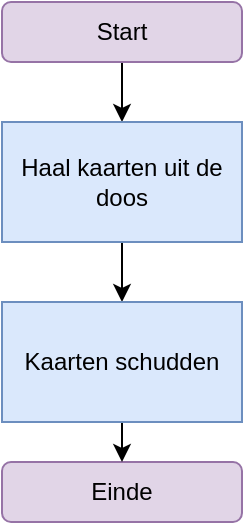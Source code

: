 <mxfile version="23.1.1" type="device">
  <diagram name="Pagina-1" id="gUR3_5AiqI5OnBHpYnXR">
    <mxGraphModel dx="611" dy="394" grid="1" gridSize="10" guides="1" tooltips="1" connect="1" arrows="1" fold="1" page="1" pageScale="1" pageWidth="827" pageHeight="1169" math="0" shadow="0">
      <root>
        <mxCell id="0" />
        <mxCell id="1" parent="0" />
        <mxCell id="kvyfHLsvkOcZPDmx2X8h-4" style="edgeStyle=orthogonalEdgeStyle;rounded=0;orthogonalLoop=1;jettySize=auto;html=1;exitX=0.5;exitY=1;exitDx=0;exitDy=0;entryX=0.5;entryY=0;entryDx=0;entryDy=0;" edge="1" parent="1" source="kvyfHLsvkOcZPDmx2X8h-1" target="kvyfHLsvkOcZPDmx2X8h-5">
          <mxGeometry relative="1" as="geometry" />
        </mxCell>
        <mxCell id="kvyfHLsvkOcZPDmx2X8h-1" value="Start" style="rounded=1;whiteSpace=wrap;html=1;fillColor=#e1d5e7;strokeColor=#9673a6;" vertex="1" parent="1">
          <mxGeometry x="150" y="40" width="120" height="30" as="geometry" />
        </mxCell>
        <mxCell id="kvyfHLsvkOcZPDmx2X8h-2" value="Einde" style="whiteSpace=wrap;html=1;fillColor=#e1d5e7;strokeColor=#9673a6;rounded=1;" vertex="1" parent="1">
          <mxGeometry x="150" y="270" width="120" height="30" as="geometry" />
        </mxCell>
        <mxCell id="kvyfHLsvkOcZPDmx2X8h-6" style="edgeStyle=orthogonalEdgeStyle;rounded=0;orthogonalLoop=1;jettySize=auto;html=1;exitX=0.5;exitY=1;exitDx=0;exitDy=0;entryX=0.5;entryY=0;entryDx=0;entryDy=0;" edge="1" parent="1" source="kvyfHLsvkOcZPDmx2X8h-5" target="kvyfHLsvkOcZPDmx2X8h-7">
          <mxGeometry relative="1" as="geometry" />
        </mxCell>
        <mxCell id="kvyfHLsvkOcZPDmx2X8h-5" value="Haal kaarten uit de doos" style="rounded=0;whiteSpace=wrap;html=1;fillColor=#dae8fc;strokeColor=#6c8ebf;" vertex="1" parent="1">
          <mxGeometry x="150" y="100" width="120" height="60" as="geometry" />
        </mxCell>
        <mxCell id="kvyfHLsvkOcZPDmx2X8h-8" style="edgeStyle=orthogonalEdgeStyle;rounded=0;orthogonalLoop=1;jettySize=auto;html=1;exitX=0.5;exitY=1;exitDx=0;exitDy=0;entryX=0.5;entryY=0;entryDx=0;entryDy=0;" edge="1" parent="1" source="kvyfHLsvkOcZPDmx2X8h-7" target="kvyfHLsvkOcZPDmx2X8h-2">
          <mxGeometry relative="1" as="geometry" />
        </mxCell>
        <mxCell id="kvyfHLsvkOcZPDmx2X8h-7" value="Kaarten schudden" style="rounded=0;whiteSpace=wrap;html=1;fillColor=#dae8fc;strokeColor=#6c8ebf;" vertex="1" parent="1">
          <mxGeometry x="150" y="190" width="120" height="60" as="geometry" />
        </mxCell>
      </root>
    </mxGraphModel>
  </diagram>
</mxfile>
